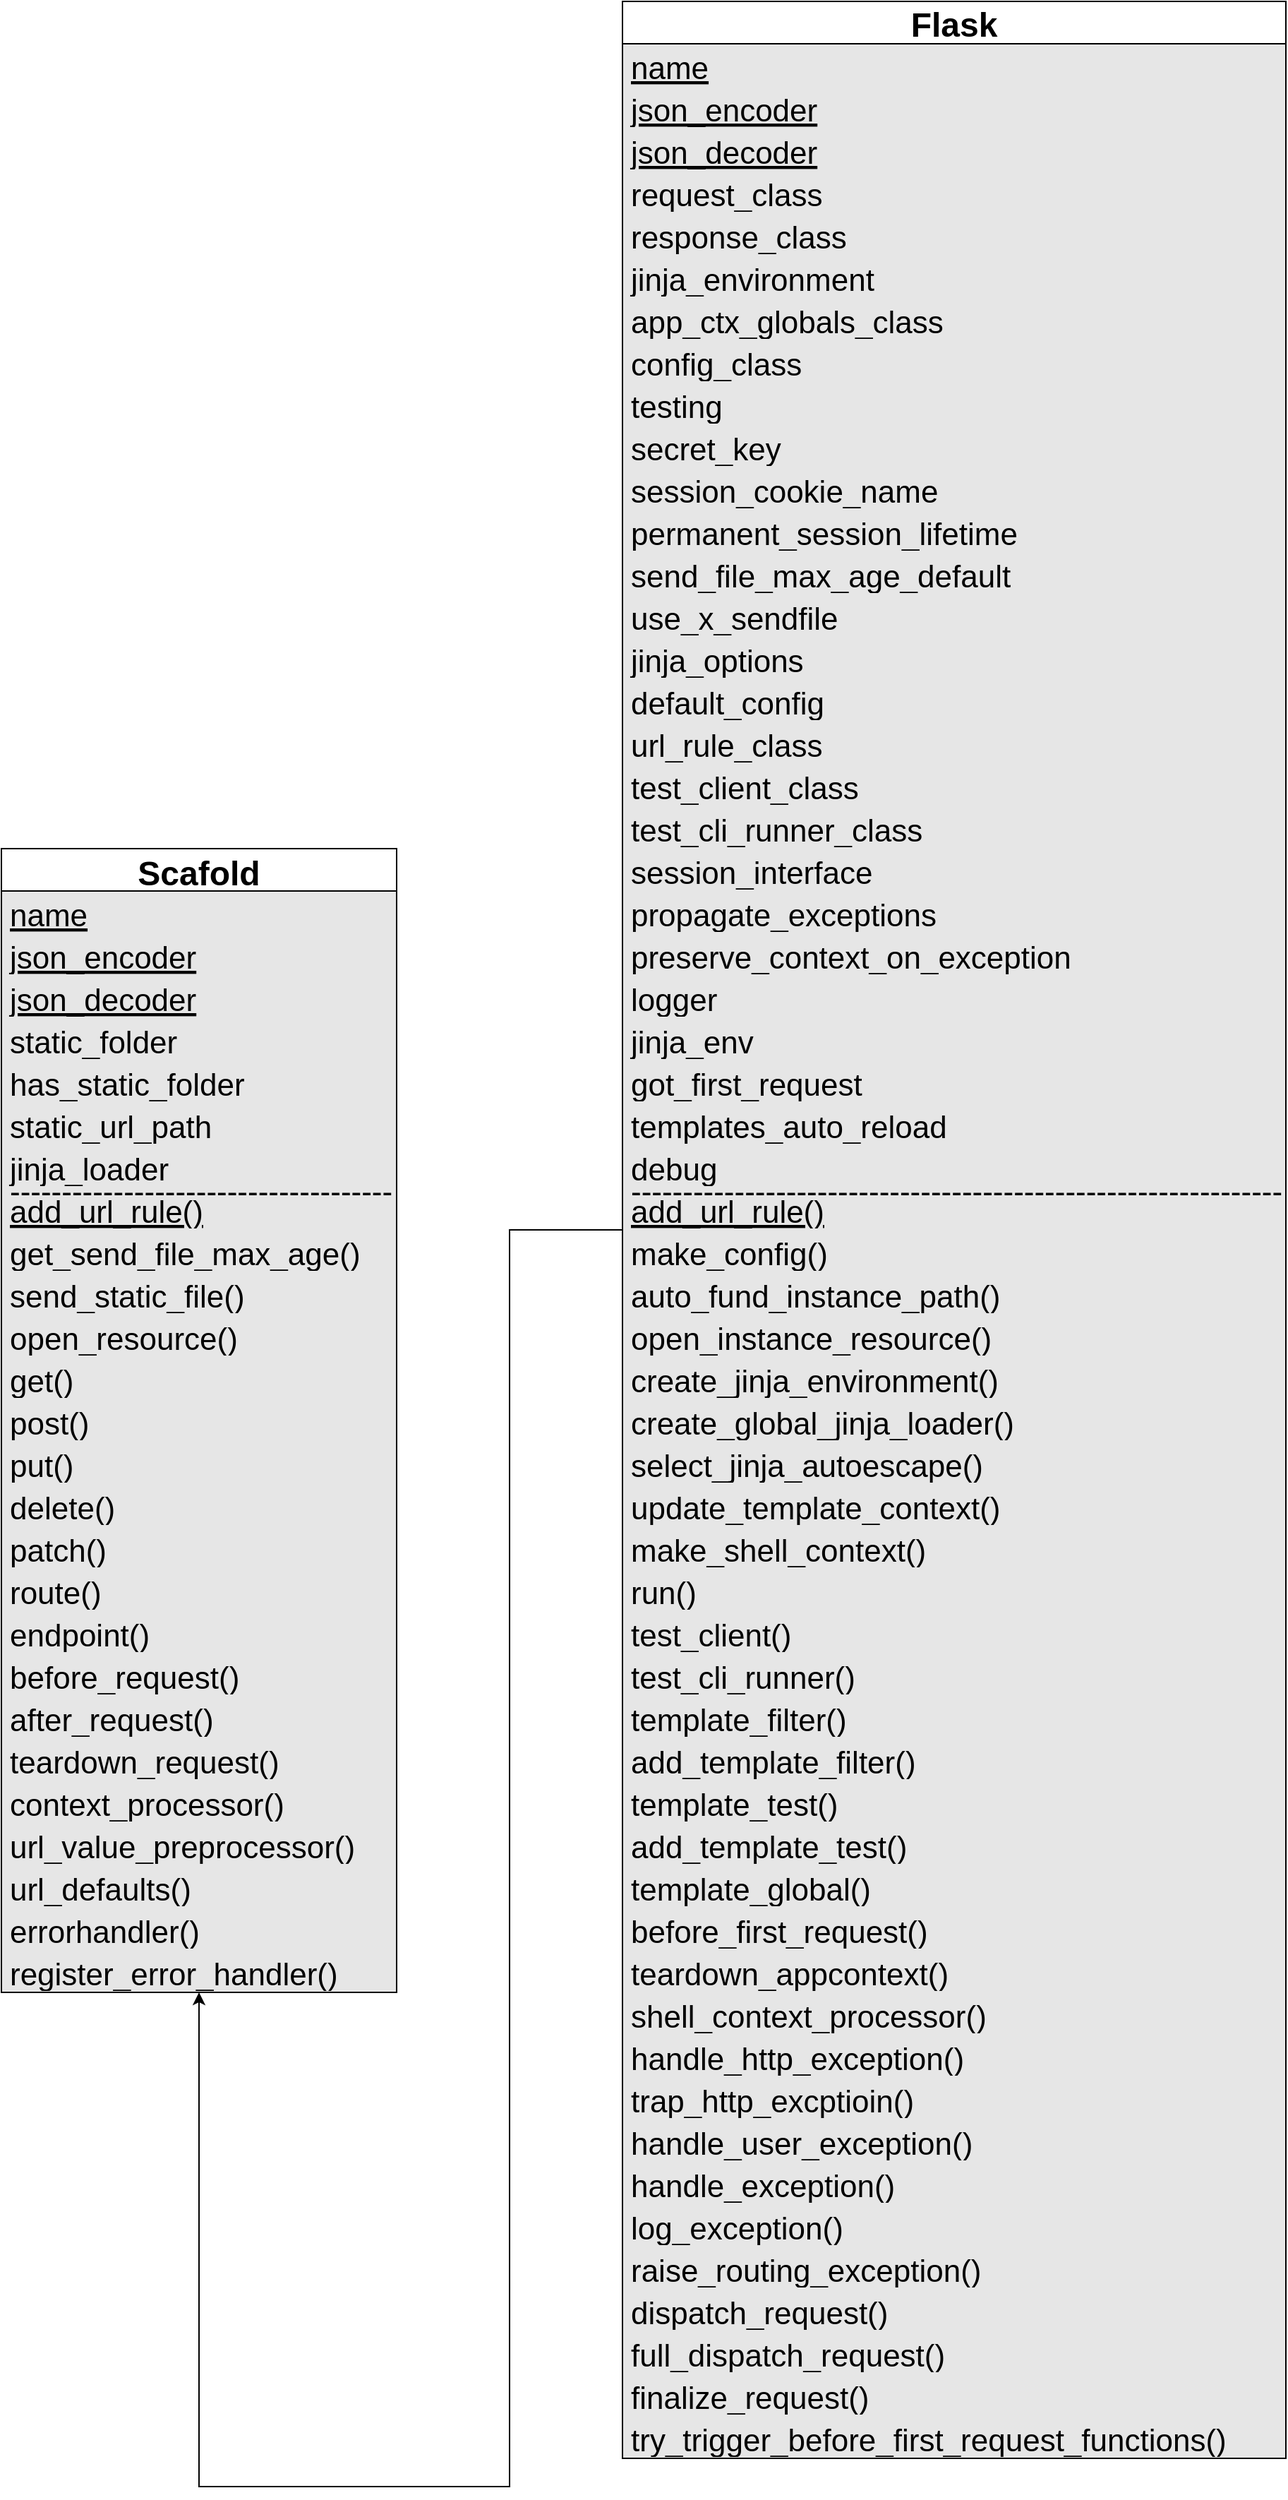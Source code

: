 <mxfile version="20.4.0" type="github">
  <diagram id="aLIfD5e4r8FAHPwstK1r" name="Page-1">
    <mxGraphModel dx="2077" dy="2275" grid="1" gridSize="10" guides="1" tooltips="1" connect="1" arrows="1" fold="1" page="1" pageScale="1" pageWidth="850" pageHeight="1100" math="0" shadow="0">
      <root>
        <mxCell id="0" />
        <mxCell id="1" parent="0" />
        <mxCell id="5jYEiSAaDZzHOvazZetj-46" style="edgeStyle=orthogonalEdgeStyle;rounded=0;orthogonalLoop=1;jettySize=auto;html=1;entryX=0.5;entryY=1;entryDx=0;entryDy=0;" edge="1" parent="1" source="5jYEiSAaDZzHOvazZetj-42" target="5jYEiSAaDZzHOvazZetj-8">
          <mxGeometry relative="1" as="geometry" />
        </mxCell>
        <mxCell id="5jYEiSAaDZzHOvazZetj-8" value="Scafold" style="swimlane;fontStyle=1;childLayout=stackLayout;horizontal=1;startSize=30;horizontalStack=0;resizeParent=1;resizeParentMax=0;resizeLast=0;collapsible=1;marginBottom=0;fillColor=default;swimlaneFillColor=#E6E6E6;strokeColor=default;rounded=0;glass=0;spacing=2;labelBackgroundColor=none;fontSize=24;" vertex="1" parent="1">
          <mxGeometry x="260" y="480" width="280" height="810" as="geometry">
            <mxRectangle x="370" y="220" width="80" height="30" as="alternateBounds" />
          </mxGeometry>
        </mxCell>
        <mxCell id="5jYEiSAaDZzHOvazZetj-9" value="name" style="text;strokeColor=none;fillColor=none;align=left;verticalAlign=middle;spacingLeft=4;spacingRight=4;overflow=hidden;points=[[0,0.5],[1,0.5]];portConstraint=eastwest;rotatable=0;fontStyle=4;noLabel=0;imageHeight=24;labelBackgroundColor=none;fontSize=22;" vertex="1" parent="5jYEiSAaDZzHOvazZetj-8">
          <mxGeometry y="30" width="280" height="30" as="geometry" />
        </mxCell>
        <mxCell id="5jYEiSAaDZzHOvazZetj-12" value="json_encoder" style="text;strokeColor=none;fillColor=none;align=left;verticalAlign=middle;spacingLeft=4;spacingRight=4;overflow=hidden;points=[[0,0.5],[1,0.5]];portConstraint=eastwest;rotatable=0;fontStyle=4;fontSize=22;" vertex="1" parent="5jYEiSAaDZzHOvazZetj-8">
          <mxGeometry y="60" width="280" height="30" as="geometry" />
        </mxCell>
        <mxCell id="5jYEiSAaDZzHOvazZetj-13" value="json_decoder" style="text;strokeColor=none;fillColor=none;align=left;verticalAlign=middle;spacingLeft=4;spacingRight=4;overflow=hidden;points=[[0,0.5],[1,0.5]];portConstraint=eastwest;rotatable=0;fontStyle=4;fontSize=22;" vertex="1" parent="5jYEiSAaDZzHOvazZetj-8">
          <mxGeometry y="90" width="280" height="30" as="geometry" />
        </mxCell>
        <mxCell id="5jYEiSAaDZzHOvazZetj-15" value="static_folder" style="text;strokeColor=none;fillColor=none;align=left;verticalAlign=middle;spacingLeft=4;spacingRight=4;overflow=hidden;points=[[0,0.5],[1,0.5]];portConstraint=eastwest;rotatable=0;fontSize=22;" vertex="1" parent="5jYEiSAaDZzHOvazZetj-8">
          <mxGeometry y="120" width="280" height="30" as="geometry" />
        </mxCell>
        <mxCell id="5jYEiSAaDZzHOvazZetj-16" value="has_static_folder" style="text;strokeColor=none;fillColor=none;align=left;verticalAlign=middle;spacingLeft=4;spacingRight=4;overflow=hidden;points=[[0,0.5],[1,0.5]];portConstraint=eastwest;rotatable=0;fontSize=22;" vertex="1" parent="5jYEiSAaDZzHOvazZetj-8">
          <mxGeometry y="150" width="280" height="30" as="geometry" />
        </mxCell>
        <mxCell id="5jYEiSAaDZzHOvazZetj-17" value="static_url_path" style="text;strokeColor=none;fillColor=none;align=left;verticalAlign=middle;spacingLeft=4;spacingRight=4;overflow=hidden;points=[[0,0.5],[1,0.5]];portConstraint=eastwest;rotatable=0;fontSize=22;" vertex="1" parent="5jYEiSAaDZzHOvazZetj-8">
          <mxGeometry y="180" width="280" height="30" as="geometry" />
        </mxCell>
        <mxCell id="5jYEiSAaDZzHOvazZetj-23" value="jinja_loader" style="text;strokeColor=none;fillColor=none;align=left;verticalAlign=middle;spacingLeft=4;spacingRight=4;overflow=hidden;points=[[0,0.5],[1,0.5]];portConstraint=eastwest;rotatable=0;fontSize=22;" vertex="1" parent="5jYEiSAaDZzHOvazZetj-8">
          <mxGeometry y="210" width="280" height="30" as="geometry" />
        </mxCell>
        <mxCell id="5jYEiSAaDZzHOvazZetj-71" value="-------------------------------------" style="text;strokeColor=none;fillColor=none;align=left;verticalAlign=middle;spacingLeft=4;spacingRight=4;overflow=hidden;points=[[0,0.5],[1,0.5]];portConstraint=eastwest;rotatable=0;fontSize=22;" vertex="1" parent="5jYEiSAaDZzHOvazZetj-8">
          <mxGeometry y="240" width="280" as="geometry" />
        </mxCell>
        <mxCell id="5jYEiSAaDZzHOvazZetj-30" value="add_url_rule()" style="text;strokeColor=none;fillColor=none;align=left;verticalAlign=middle;spacingLeft=4;spacingRight=4;overflow=hidden;points=[[0,0.5],[1,0.5]];portConstraint=eastwest;rotatable=0;fontStyle=4;fontSize=22;" vertex="1" parent="5jYEiSAaDZzHOvazZetj-8">
          <mxGeometry y="240" width="280" height="30" as="geometry" />
        </mxCell>
        <mxCell id="5jYEiSAaDZzHOvazZetj-18" value="get_send_file_max_age()" style="text;strokeColor=none;fillColor=none;align=left;verticalAlign=middle;spacingLeft=4;spacingRight=4;overflow=hidden;points=[[0,0.5],[1,0.5]];portConstraint=eastwest;rotatable=0;fontSize=22;" vertex="1" parent="5jYEiSAaDZzHOvazZetj-8">
          <mxGeometry y="270" width="280" height="30" as="geometry" />
        </mxCell>
        <mxCell id="5jYEiSAaDZzHOvazZetj-21" value="send_static_file()" style="text;strokeColor=none;fillColor=none;align=left;verticalAlign=middle;spacingLeft=4;spacingRight=4;overflow=hidden;points=[[0,0.5],[1,0.5]];portConstraint=eastwest;rotatable=0;fontSize=22;" vertex="1" parent="5jYEiSAaDZzHOvazZetj-8">
          <mxGeometry y="300" width="280" height="30" as="geometry" />
        </mxCell>
        <mxCell id="5jYEiSAaDZzHOvazZetj-22" value="open_resource()" style="text;strokeColor=none;fillColor=none;align=left;verticalAlign=middle;spacingLeft=4;spacingRight=4;overflow=hidden;points=[[0,0.5],[1,0.5]];portConstraint=eastwest;rotatable=0;fontSize=22;" vertex="1" parent="5jYEiSAaDZzHOvazZetj-8">
          <mxGeometry y="330" width="280" height="30" as="geometry" />
        </mxCell>
        <mxCell id="5jYEiSAaDZzHOvazZetj-24" value="get()" style="text;strokeColor=none;fillColor=none;align=left;verticalAlign=middle;spacingLeft=4;spacingRight=4;overflow=hidden;points=[[0,0.5],[1,0.5]];portConstraint=eastwest;rotatable=0;fontSize=22;" vertex="1" parent="5jYEiSAaDZzHOvazZetj-8">
          <mxGeometry y="360" width="280" height="30" as="geometry" />
        </mxCell>
        <mxCell id="5jYEiSAaDZzHOvazZetj-25" value="post()" style="text;strokeColor=none;fillColor=none;align=left;verticalAlign=middle;spacingLeft=4;spacingRight=4;overflow=hidden;points=[[0,0.5],[1,0.5]];portConstraint=eastwest;rotatable=0;fontSize=22;" vertex="1" parent="5jYEiSAaDZzHOvazZetj-8">
          <mxGeometry y="390" width="280" height="30" as="geometry" />
        </mxCell>
        <mxCell id="5jYEiSAaDZzHOvazZetj-26" value="put()" style="text;strokeColor=none;fillColor=none;align=left;verticalAlign=middle;spacingLeft=4;spacingRight=4;overflow=hidden;points=[[0,0.5],[1,0.5]];portConstraint=eastwest;rotatable=0;fontSize=22;" vertex="1" parent="5jYEiSAaDZzHOvazZetj-8">
          <mxGeometry y="420" width="280" height="30" as="geometry" />
        </mxCell>
        <mxCell id="5jYEiSAaDZzHOvazZetj-27" value="delete()" style="text;strokeColor=none;fillColor=none;align=left;verticalAlign=middle;spacingLeft=4;spacingRight=4;overflow=hidden;points=[[0,0.5],[1,0.5]];portConstraint=eastwest;rotatable=0;fontSize=22;" vertex="1" parent="5jYEiSAaDZzHOvazZetj-8">
          <mxGeometry y="450" width="280" height="30" as="geometry" />
        </mxCell>
        <mxCell id="5jYEiSAaDZzHOvazZetj-28" value="patch()" style="text;strokeColor=none;fillColor=none;align=left;verticalAlign=middle;spacingLeft=4;spacingRight=4;overflow=hidden;points=[[0,0.5],[1,0.5]];portConstraint=eastwest;rotatable=0;fontSize=22;" vertex="1" parent="5jYEiSAaDZzHOvazZetj-8">
          <mxGeometry y="480" width="280" height="30" as="geometry" />
        </mxCell>
        <mxCell id="5jYEiSAaDZzHOvazZetj-29" value="route()" style="text;strokeColor=none;fillColor=none;align=left;verticalAlign=middle;spacingLeft=4;spacingRight=4;overflow=hidden;points=[[0,0.5],[1,0.5]];portConstraint=eastwest;rotatable=0;fontSize=22;" vertex="1" parent="5jYEiSAaDZzHOvazZetj-8">
          <mxGeometry y="510" width="280" height="30" as="geometry" />
        </mxCell>
        <mxCell id="5jYEiSAaDZzHOvazZetj-31" value="endpoint()" style="text;strokeColor=none;fillColor=none;align=left;verticalAlign=middle;spacingLeft=4;spacingRight=4;overflow=hidden;points=[[0,0.5],[1,0.5]];portConstraint=eastwest;rotatable=0;fontSize=22;" vertex="1" parent="5jYEiSAaDZzHOvazZetj-8">
          <mxGeometry y="540" width="280" height="30" as="geometry" />
        </mxCell>
        <mxCell id="5jYEiSAaDZzHOvazZetj-32" value="before_request()" style="text;strokeColor=none;fillColor=none;align=left;verticalAlign=middle;spacingLeft=4;spacingRight=4;overflow=hidden;points=[[0,0.5],[1,0.5]];portConstraint=eastwest;rotatable=0;fontSize=22;" vertex="1" parent="5jYEiSAaDZzHOvazZetj-8">
          <mxGeometry y="570" width="280" height="30" as="geometry" />
        </mxCell>
        <mxCell id="5jYEiSAaDZzHOvazZetj-34" value="after_request()" style="text;strokeColor=none;fillColor=none;align=left;verticalAlign=middle;spacingLeft=4;spacingRight=4;overflow=hidden;points=[[0,0.5],[1,0.5]];portConstraint=eastwest;rotatable=0;fontSize=22;" vertex="1" parent="5jYEiSAaDZzHOvazZetj-8">
          <mxGeometry y="600" width="280" height="30" as="geometry" />
        </mxCell>
        <mxCell id="5jYEiSAaDZzHOvazZetj-35" value="teardown_request()" style="text;strokeColor=none;fillColor=none;align=left;verticalAlign=middle;spacingLeft=4;spacingRight=4;overflow=hidden;points=[[0,0.5],[1,0.5]];portConstraint=eastwest;rotatable=0;fontSize=22;" vertex="1" parent="5jYEiSAaDZzHOvazZetj-8">
          <mxGeometry y="630" width="280" height="30" as="geometry" />
        </mxCell>
        <mxCell id="5jYEiSAaDZzHOvazZetj-38" value="context_processor()" style="text;strokeColor=none;fillColor=none;align=left;verticalAlign=middle;spacingLeft=4;spacingRight=4;overflow=hidden;points=[[0,0.5],[1,0.5]];portConstraint=eastwest;rotatable=0;fontSize=22;" vertex="1" parent="5jYEiSAaDZzHOvazZetj-8">
          <mxGeometry y="660" width="280" height="30" as="geometry" />
        </mxCell>
        <mxCell id="5jYEiSAaDZzHOvazZetj-36" value="url_value_preprocessor()" style="text;strokeColor=none;fillColor=none;align=left;verticalAlign=middle;spacingLeft=4;spacingRight=4;overflow=hidden;points=[[0,0.5],[1,0.5]];portConstraint=eastwest;rotatable=0;fontSize=22;" vertex="1" parent="5jYEiSAaDZzHOvazZetj-8">
          <mxGeometry y="690" width="280" height="30" as="geometry" />
        </mxCell>
        <mxCell id="5jYEiSAaDZzHOvazZetj-37" value="url_defaults()" style="text;strokeColor=none;fillColor=none;align=left;verticalAlign=middle;spacingLeft=4;spacingRight=4;overflow=hidden;points=[[0,0.5],[1,0.5]];portConstraint=eastwest;rotatable=0;fontSize=22;" vertex="1" parent="5jYEiSAaDZzHOvazZetj-8">
          <mxGeometry y="720" width="280" height="30" as="geometry" />
        </mxCell>
        <mxCell id="5jYEiSAaDZzHOvazZetj-39" value="errorhandler()" style="text;strokeColor=none;fillColor=none;align=left;verticalAlign=middle;spacingLeft=4;spacingRight=4;overflow=hidden;points=[[0,0.5],[1,0.5]];portConstraint=eastwest;rotatable=0;fontSize=22;" vertex="1" parent="5jYEiSAaDZzHOvazZetj-8">
          <mxGeometry y="750" width="280" height="30" as="geometry" />
        </mxCell>
        <mxCell id="5jYEiSAaDZzHOvazZetj-40" value="register_error_handler()" style="text;strokeColor=none;fillColor=none;align=left;verticalAlign=middle;spacingLeft=4;spacingRight=4;overflow=hidden;points=[[0,0.5],[1,0.5]];portConstraint=eastwest;rotatable=0;fontSize=22;" vertex="1" parent="5jYEiSAaDZzHOvazZetj-8">
          <mxGeometry y="780" width="280" height="30" as="geometry" />
        </mxCell>
        <mxCell id="5jYEiSAaDZzHOvazZetj-42" value="Flask" style="swimlane;fontStyle=1;childLayout=stackLayout;horizontal=1;startSize=30;horizontalStack=0;resizeParent=1;resizeParentMax=0;resizeLast=0;collapsible=1;marginBottom=0;fillColor=default;swimlaneFillColor=#E6E6E6;labelBackgroundColor=none;fontSize=24;verticalAlign=bottom;" vertex="1" parent="1">
          <mxGeometry x="700" y="-120" width="470" height="1740" as="geometry">
            <mxRectangle x="700" y="-120" width="70" height="30" as="alternateBounds" />
          </mxGeometry>
        </mxCell>
        <mxCell id="5jYEiSAaDZzHOvazZetj-64" value="name" style="text;strokeColor=none;fillColor=none;align=left;verticalAlign=middle;spacingLeft=4;spacingRight=4;overflow=hidden;points=[[0,0.5],[1,0.5]];portConstraint=eastwest;rotatable=0;fontStyle=4;fontSize=22;" vertex="1" parent="5jYEiSAaDZzHOvazZetj-42">
          <mxGeometry y="30" width="470" height="30" as="geometry" />
        </mxCell>
        <mxCell id="5jYEiSAaDZzHOvazZetj-56" value="json_encoder" style="text;strokeColor=none;fillColor=none;align=left;verticalAlign=middle;spacingLeft=4;spacingRight=4;overflow=hidden;points=[[0,0.5],[1,0.5]];portConstraint=eastwest;rotatable=0;fontStyle=4;fontSize=22;" vertex="1" parent="5jYEiSAaDZzHOvazZetj-42">
          <mxGeometry y="60" width="470" height="30" as="geometry" />
        </mxCell>
        <mxCell id="5jYEiSAaDZzHOvazZetj-57" value="json_decoder" style="text;strokeColor=none;fillColor=none;align=left;verticalAlign=middle;spacingLeft=4;spacingRight=4;overflow=hidden;points=[[0,0.5],[1,0.5]];portConstraint=eastwest;rotatable=0;fontStyle=4;fontSize=22;" vertex="1" parent="5jYEiSAaDZzHOvazZetj-42">
          <mxGeometry y="90" width="470" height="30" as="geometry" />
        </mxCell>
        <mxCell id="5jYEiSAaDZzHOvazZetj-44" value="request_class    " style="text;strokeColor=none;fillColor=none;align=left;verticalAlign=middle;spacingLeft=4;spacingRight=4;overflow=hidden;points=[[0,0.5],[1,0.5]];portConstraint=eastwest;rotatable=0;fontSize=22;" vertex="1" parent="5jYEiSAaDZzHOvazZetj-42">
          <mxGeometry y="120" width="470" height="30" as="geometry" />
        </mxCell>
        <mxCell id="5jYEiSAaDZzHOvazZetj-45" value="response_class" style="text;strokeColor=none;fillColor=none;align=left;verticalAlign=middle;spacingLeft=4;spacingRight=4;overflow=hidden;points=[[0,0.5],[1,0.5]];portConstraint=eastwest;rotatable=0;fontSize=22;" vertex="1" parent="5jYEiSAaDZzHOvazZetj-42">
          <mxGeometry y="150" width="470" height="30" as="geometry" />
        </mxCell>
        <mxCell id="5jYEiSAaDZzHOvazZetj-47" value="jinja_environment" style="text;strokeColor=none;fillColor=none;align=left;verticalAlign=middle;spacingLeft=4;spacingRight=4;overflow=hidden;points=[[0,0.5],[1,0.5]];portConstraint=eastwest;rotatable=0;fontSize=22;" vertex="1" parent="5jYEiSAaDZzHOvazZetj-42">
          <mxGeometry y="180" width="470" height="30" as="geometry" />
        </mxCell>
        <mxCell id="5jYEiSAaDZzHOvazZetj-48" value="app_ctx_globals_class" style="text;strokeColor=none;fillColor=none;align=left;verticalAlign=middle;spacingLeft=4;spacingRight=4;overflow=hidden;points=[[0,0.5],[1,0.5]];portConstraint=eastwest;rotatable=0;fontSize=22;" vertex="1" parent="5jYEiSAaDZzHOvazZetj-42">
          <mxGeometry y="210" width="470" height="30" as="geometry" />
        </mxCell>
        <mxCell id="5jYEiSAaDZzHOvazZetj-49" value="config_class" style="text;strokeColor=none;fillColor=none;align=left;verticalAlign=middle;spacingLeft=4;spacingRight=4;overflow=hidden;points=[[0,0.5],[1,0.5]];portConstraint=eastwest;rotatable=0;fontSize=22;" vertex="1" parent="5jYEiSAaDZzHOvazZetj-42">
          <mxGeometry y="240" width="470" height="30" as="geometry" />
        </mxCell>
        <mxCell id="5jYEiSAaDZzHOvazZetj-50" value="testing" style="text;strokeColor=none;fillColor=none;align=left;verticalAlign=middle;spacingLeft=4;spacingRight=4;overflow=hidden;points=[[0,0.5],[1,0.5]];portConstraint=eastwest;rotatable=0;fontSize=22;" vertex="1" parent="5jYEiSAaDZzHOvazZetj-42">
          <mxGeometry y="270" width="470" height="30" as="geometry" />
        </mxCell>
        <mxCell id="5jYEiSAaDZzHOvazZetj-51" value="secret_key" style="text;strokeColor=none;fillColor=none;align=left;verticalAlign=middle;spacingLeft=4;spacingRight=4;overflow=hidden;points=[[0,0.5],[1,0.5]];portConstraint=eastwest;rotatable=0;fontSize=22;" vertex="1" parent="5jYEiSAaDZzHOvazZetj-42">
          <mxGeometry y="300" width="470" height="30" as="geometry" />
        </mxCell>
        <mxCell id="5jYEiSAaDZzHOvazZetj-52" value="session_cookie_name" style="text;strokeColor=none;fillColor=none;align=left;verticalAlign=middle;spacingLeft=4;spacingRight=4;overflow=hidden;points=[[0,0.5],[1,0.5]];portConstraint=eastwest;rotatable=0;fontSize=22;" vertex="1" parent="5jYEiSAaDZzHOvazZetj-42">
          <mxGeometry y="330" width="470" height="30" as="geometry" />
        </mxCell>
        <mxCell id="5jYEiSAaDZzHOvazZetj-53" value="permanent_session_lifetime" style="text;strokeColor=none;fillColor=none;align=left;verticalAlign=middle;spacingLeft=4;spacingRight=4;overflow=hidden;points=[[0,0.5],[1,0.5]];portConstraint=eastwest;rotatable=0;fontSize=22;" vertex="1" parent="5jYEiSAaDZzHOvazZetj-42">
          <mxGeometry y="360" width="470" height="30" as="geometry" />
        </mxCell>
        <mxCell id="5jYEiSAaDZzHOvazZetj-54" value="send_file_max_age_default" style="text;strokeColor=none;fillColor=none;align=left;verticalAlign=middle;spacingLeft=4;spacingRight=4;overflow=hidden;points=[[0,0.5],[1,0.5]];portConstraint=eastwest;rotatable=0;fontSize=22;" vertex="1" parent="5jYEiSAaDZzHOvazZetj-42">
          <mxGeometry y="390" width="470" height="30" as="geometry" />
        </mxCell>
        <mxCell id="5jYEiSAaDZzHOvazZetj-55" value="use_x_sendfile" style="text;strokeColor=none;fillColor=none;align=left;verticalAlign=middle;spacingLeft=4;spacingRight=4;overflow=hidden;points=[[0,0.5],[1,0.5]];portConstraint=eastwest;rotatable=0;fontSize=22;" vertex="1" parent="5jYEiSAaDZzHOvazZetj-42">
          <mxGeometry y="420" width="470" height="30" as="geometry" />
        </mxCell>
        <mxCell id="5jYEiSAaDZzHOvazZetj-58" value="jinja_options" style="text;strokeColor=none;fillColor=none;align=left;verticalAlign=middle;spacingLeft=4;spacingRight=4;overflow=hidden;points=[[0,0.5],[1,0.5]];portConstraint=eastwest;rotatable=0;fontSize=22;" vertex="1" parent="5jYEiSAaDZzHOvazZetj-42">
          <mxGeometry y="450" width="470" height="30" as="geometry" />
        </mxCell>
        <mxCell id="5jYEiSAaDZzHOvazZetj-59" value="default_config" style="text;strokeColor=none;fillColor=none;align=left;verticalAlign=middle;spacingLeft=4;spacingRight=4;overflow=hidden;points=[[0,0.5],[1,0.5]];portConstraint=eastwest;rotatable=0;fontSize=22;" vertex="1" parent="5jYEiSAaDZzHOvazZetj-42">
          <mxGeometry y="480" width="470" height="30" as="geometry" />
        </mxCell>
        <mxCell id="5jYEiSAaDZzHOvazZetj-60" value="url_rule_class" style="text;strokeColor=none;fillColor=none;align=left;verticalAlign=middle;spacingLeft=4;spacingRight=4;overflow=hidden;points=[[0,0.5],[1,0.5]];portConstraint=eastwest;rotatable=0;fontSize=22;" vertex="1" parent="5jYEiSAaDZzHOvazZetj-42">
          <mxGeometry y="510" width="470" height="30" as="geometry" />
        </mxCell>
        <mxCell id="5jYEiSAaDZzHOvazZetj-61" value="test_client_class" style="text;strokeColor=none;fillColor=none;align=left;verticalAlign=middle;spacingLeft=4;spacingRight=4;overflow=hidden;points=[[0,0.5],[1,0.5]];portConstraint=eastwest;rotatable=0;fontSize=22;" vertex="1" parent="5jYEiSAaDZzHOvazZetj-42">
          <mxGeometry y="540" width="470" height="30" as="geometry" />
        </mxCell>
        <mxCell id="5jYEiSAaDZzHOvazZetj-62" value="test_cli_runner_class" style="text;strokeColor=none;fillColor=none;align=left;verticalAlign=middle;spacingLeft=4;spacingRight=4;overflow=hidden;points=[[0,0.5],[1,0.5]];portConstraint=eastwest;rotatable=0;fontSize=22;" vertex="1" parent="5jYEiSAaDZzHOvazZetj-42">
          <mxGeometry y="570" width="470" height="30" as="geometry" />
        </mxCell>
        <mxCell id="5jYEiSAaDZzHOvazZetj-63" value="session_interface" style="text;strokeColor=none;fillColor=none;align=left;verticalAlign=middle;spacingLeft=4;spacingRight=4;overflow=hidden;points=[[0,0.5],[1,0.5]];portConstraint=eastwest;rotatable=0;fontSize=22;" vertex="1" parent="5jYEiSAaDZzHOvazZetj-42">
          <mxGeometry y="600" width="470" height="30" as="geometry" />
        </mxCell>
        <mxCell id="5jYEiSAaDZzHOvazZetj-65" value="propagate_exceptions" style="text;strokeColor=none;fillColor=none;align=left;verticalAlign=middle;spacingLeft=4;spacingRight=4;overflow=hidden;points=[[0,0.5],[1,0.5]];portConstraint=eastwest;rotatable=0;fontSize=22;" vertex="1" parent="5jYEiSAaDZzHOvazZetj-42">
          <mxGeometry y="630" width="470" height="30" as="geometry" />
        </mxCell>
        <mxCell id="5jYEiSAaDZzHOvazZetj-66" value="preserve_context_on_exception" style="text;strokeColor=none;fillColor=none;align=left;verticalAlign=middle;spacingLeft=4;spacingRight=4;overflow=hidden;points=[[0,0.5],[1,0.5]];portConstraint=eastwest;rotatable=0;fontSize=22;" vertex="1" parent="5jYEiSAaDZzHOvazZetj-42">
          <mxGeometry y="660" width="470" height="30" as="geometry" />
        </mxCell>
        <mxCell id="5jYEiSAaDZzHOvazZetj-68" value="logger    " style="text;strokeColor=none;fillColor=none;align=left;verticalAlign=middle;spacingLeft=4;spacingRight=4;overflow=hidden;points=[[0,0.5],[1,0.5]];portConstraint=eastwest;rotatable=0;fontSize=22;" vertex="1" parent="5jYEiSAaDZzHOvazZetj-42">
          <mxGeometry y="690" width="470" height="30" as="geometry" />
        </mxCell>
        <mxCell id="5jYEiSAaDZzHOvazZetj-67" value="jinja_env" style="text;strokeColor=none;fillColor=none;align=left;verticalAlign=middle;spacingLeft=4;spacingRight=4;overflow=hidden;points=[[0,0.5],[1,0.5]];portConstraint=eastwest;rotatable=0;fontSize=22;" vertex="1" parent="5jYEiSAaDZzHOvazZetj-42">
          <mxGeometry y="720" width="470" height="30" as="geometry" />
        </mxCell>
        <mxCell id="5jYEiSAaDZzHOvazZetj-69" value="got_first_request" style="text;strokeColor=none;fillColor=none;align=left;verticalAlign=middle;spacingLeft=4;spacingRight=4;overflow=hidden;points=[[0,0.5],[1,0.5]];portConstraint=eastwest;rotatable=0;fontSize=22;" vertex="1" parent="5jYEiSAaDZzHOvazZetj-42">
          <mxGeometry y="750" width="470" height="30" as="geometry" />
        </mxCell>
        <mxCell id="5jYEiSAaDZzHOvazZetj-76" value="templates_auto_reload    " style="text;strokeColor=none;fillColor=none;align=left;verticalAlign=middle;spacingLeft=4;spacingRight=4;overflow=hidden;points=[[0,0.5],[1,0.5]];portConstraint=eastwest;rotatable=0;fontSize=22;" vertex="1" parent="5jYEiSAaDZzHOvazZetj-42">
          <mxGeometry y="780" width="470" height="30" as="geometry" />
        </mxCell>
        <mxCell id="5jYEiSAaDZzHOvazZetj-81" value="debug" style="text;strokeColor=none;fillColor=none;align=left;verticalAlign=middle;spacingLeft=4;spacingRight=4;overflow=hidden;points=[[0,0.5],[1,0.5]];portConstraint=eastwest;rotatable=0;fontSize=22;" vertex="1" parent="5jYEiSAaDZzHOvazZetj-42">
          <mxGeometry y="810" width="470" height="30" as="geometry" />
        </mxCell>
        <mxCell id="5jYEiSAaDZzHOvazZetj-72" value="---------------------------------------------------------------" style="text;strokeColor=none;fillColor=none;align=left;verticalAlign=middle;spacingLeft=4;spacingRight=4;overflow=hidden;points=[[0,0.5],[1,0.5]];portConstraint=eastwest;rotatable=0;rounded=0;labelBackgroundColor=none;fontSize=22;" vertex="1" parent="5jYEiSAaDZzHOvazZetj-42">
          <mxGeometry y="840" width="470" as="geometry" />
        </mxCell>
        <mxCell id="5jYEiSAaDZzHOvazZetj-85" value="add_url_rule()" style="text;strokeColor=none;fillColor=none;align=left;verticalAlign=middle;spacingLeft=4;spacingRight=4;overflow=hidden;points=[[0,0.5],[1,0.5]];portConstraint=eastwest;rotatable=0;fontStyle=4;fontSize=22;" vertex="1" parent="5jYEiSAaDZzHOvazZetj-42">
          <mxGeometry y="840" width="470" height="30" as="geometry" />
        </mxCell>
        <mxCell id="5jYEiSAaDZzHOvazZetj-70" value="make_config()" style="text;strokeColor=none;fillColor=none;align=left;verticalAlign=middle;spacingLeft=4;spacingRight=4;overflow=hidden;points=[[0,0.5],[1,0.5]];portConstraint=eastwest;rotatable=0;fontSize=22;" vertex="1" parent="5jYEiSAaDZzHOvazZetj-42">
          <mxGeometry y="870" width="470" height="30" as="geometry" />
        </mxCell>
        <mxCell id="5jYEiSAaDZzHOvazZetj-73" value="auto_fund_instance_path()" style="text;strokeColor=none;fillColor=none;align=left;verticalAlign=middle;spacingLeft=4;spacingRight=4;overflow=hidden;points=[[0,0.5],[1,0.5]];portConstraint=eastwest;rotatable=0;fontSize=22;" vertex="1" parent="5jYEiSAaDZzHOvazZetj-42">
          <mxGeometry y="900" width="470" height="30" as="geometry" />
        </mxCell>
        <mxCell id="5jYEiSAaDZzHOvazZetj-74" value="open_instance_resource()" style="text;strokeColor=none;fillColor=none;align=left;verticalAlign=middle;spacingLeft=4;spacingRight=4;overflow=hidden;points=[[0,0.5],[1,0.5]];portConstraint=eastwest;rotatable=0;fontSize=22;" vertex="1" parent="5jYEiSAaDZzHOvazZetj-42">
          <mxGeometry y="930" width="470" height="30" as="geometry" />
        </mxCell>
        <mxCell id="5jYEiSAaDZzHOvazZetj-75" value="create_jinja_environment()" style="text;strokeColor=none;fillColor=none;align=left;verticalAlign=middle;spacingLeft=4;spacingRight=4;overflow=hidden;points=[[0,0.5],[1,0.5]];portConstraint=eastwest;rotatable=0;fontSize=22;" vertex="1" parent="5jYEiSAaDZzHOvazZetj-42">
          <mxGeometry y="960" width="470" height="30" as="geometry" />
        </mxCell>
        <mxCell id="5jYEiSAaDZzHOvazZetj-77" value="create_global_jinja_loader()" style="text;strokeColor=none;fillColor=none;align=left;verticalAlign=middle;spacingLeft=4;spacingRight=4;overflow=hidden;points=[[0,0.5],[1,0.5]];portConstraint=eastwest;rotatable=0;fontSize=22;" vertex="1" parent="5jYEiSAaDZzHOvazZetj-42">
          <mxGeometry y="990" width="470" height="30" as="geometry" />
        </mxCell>
        <mxCell id="5jYEiSAaDZzHOvazZetj-78" value="select_jinja_autoescape()" style="text;strokeColor=none;fillColor=none;align=left;verticalAlign=middle;spacingLeft=4;spacingRight=4;overflow=hidden;points=[[0,0.5],[1,0.5]];portConstraint=eastwest;rotatable=0;fontSize=22;" vertex="1" parent="5jYEiSAaDZzHOvazZetj-42">
          <mxGeometry y="1020" width="470" height="30" as="geometry" />
        </mxCell>
        <mxCell id="5jYEiSAaDZzHOvazZetj-79" value="update_template_context()" style="text;strokeColor=none;fillColor=none;align=left;verticalAlign=middle;spacingLeft=4;spacingRight=4;overflow=hidden;points=[[0,0.5],[1,0.5]];portConstraint=eastwest;rotatable=0;fontSize=22;" vertex="1" parent="5jYEiSAaDZzHOvazZetj-42">
          <mxGeometry y="1050" width="470" height="30" as="geometry" />
        </mxCell>
        <mxCell id="5jYEiSAaDZzHOvazZetj-80" value="make_shell_context()" style="text;strokeColor=none;fillColor=none;align=left;verticalAlign=middle;spacingLeft=4;spacingRight=4;overflow=hidden;points=[[0,0.5],[1,0.5]];portConstraint=eastwest;rotatable=0;fontSize=22;" vertex="1" parent="5jYEiSAaDZzHOvazZetj-42">
          <mxGeometry y="1080" width="470" height="30" as="geometry" />
        </mxCell>
        <mxCell id="5jYEiSAaDZzHOvazZetj-82" value="run()" style="text;strokeColor=none;fillColor=none;align=left;verticalAlign=middle;spacingLeft=4;spacingRight=4;overflow=hidden;points=[[0,0.5],[1,0.5]];portConstraint=eastwest;rotatable=0;fontSize=22;" vertex="1" parent="5jYEiSAaDZzHOvazZetj-42">
          <mxGeometry y="1110" width="470" height="30" as="geometry" />
        </mxCell>
        <mxCell id="5jYEiSAaDZzHOvazZetj-83" value="test_client()" style="text;strokeColor=none;fillColor=none;align=left;verticalAlign=middle;spacingLeft=4;spacingRight=4;overflow=hidden;points=[[0,0.5],[1,0.5]];portConstraint=eastwest;rotatable=0;fontSize=22;" vertex="1" parent="5jYEiSAaDZzHOvazZetj-42">
          <mxGeometry y="1140" width="470" height="30" as="geometry" />
        </mxCell>
        <mxCell id="5jYEiSAaDZzHOvazZetj-84" value="test_cli_runner()" style="text;strokeColor=none;fillColor=none;align=left;verticalAlign=middle;spacingLeft=4;spacingRight=4;overflow=hidden;points=[[0,0.5],[1,0.5]];portConstraint=eastwest;rotatable=0;fontSize=22;" vertex="1" parent="5jYEiSAaDZzHOvazZetj-42">
          <mxGeometry y="1170" width="470" height="30" as="geometry" />
        </mxCell>
        <mxCell id="5jYEiSAaDZzHOvazZetj-86" value="template_filter()" style="text;strokeColor=none;fillColor=none;align=left;verticalAlign=middle;spacingLeft=4;spacingRight=4;overflow=hidden;points=[[0,0.5],[1,0.5]];portConstraint=eastwest;rotatable=0;fontSize=22;" vertex="1" parent="5jYEiSAaDZzHOvazZetj-42">
          <mxGeometry y="1200" width="470" height="30" as="geometry" />
        </mxCell>
        <mxCell id="5jYEiSAaDZzHOvazZetj-87" value="add_template_filter()" style="text;strokeColor=none;fillColor=none;align=left;verticalAlign=middle;spacingLeft=4;spacingRight=4;overflow=hidden;points=[[0,0.5],[1,0.5]];portConstraint=eastwest;rotatable=0;fontSize=22;" vertex="1" parent="5jYEiSAaDZzHOvazZetj-42">
          <mxGeometry y="1230" width="470" height="30" as="geometry" />
        </mxCell>
        <mxCell id="5jYEiSAaDZzHOvazZetj-88" value="template_test()" style="text;strokeColor=none;fillColor=none;align=left;verticalAlign=middle;spacingLeft=4;spacingRight=4;overflow=hidden;points=[[0,0.5],[1,0.5]];portConstraint=eastwest;rotatable=0;fontSize=22;" vertex="1" parent="5jYEiSAaDZzHOvazZetj-42">
          <mxGeometry y="1260" width="470" height="30" as="geometry" />
        </mxCell>
        <mxCell id="5jYEiSAaDZzHOvazZetj-89" value="add_template_test()" style="text;strokeColor=none;fillColor=none;align=left;verticalAlign=middle;spacingLeft=4;spacingRight=4;overflow=hidden;points=[[0,0.5],[1,0.5]];portConstraint=eastwest;rotatable=0;fontSize=22;" vertex="1" parent="5jYEiSAaDZzHOvazZetj-42">
          <mxGeometry y="1290" width="470" height="30" as="geometry" />
        </mxCell>
        <mxCell id="5jYEiSAaDZzHOvazZetj-90" value="template_global()" style="text;strokeColor=none;fillColor=none;align=left;verticalAlign=middle;spacingLeft=4;spacingRight=4;overflow=hidden;points=[[0,0.5],[1,0.5]];portConstraint=eastwest;rotatable=0;fontSize=22;" vertex="1" parent="5jYEiSAaDZzHOvazZetj-42">
          <mxGeometry y="1320" width="470" height="30" as="geometry" />
        </mxCell>
        <mxCell id="5jYEiSAaDZzHOvazZetj-91" value="before_first_request()" style="text;strokeColor=none;fillColor=none;align=left;verticalAlign=middle;spacingLeft=4;spacingRight=4;overflow=hidden;points=[[0,0.5],[1,0.5]];portConstraint=eastwest;rotatable=0;fontSize=22;" vertex="1" parent="5jYEiSAaDZzHOvazZetj-42">
          <mxGeometry y="1350" width="470" height="30" as="geometry" />
        </mxCell>
        <mxCell id="5jYEiSAaDZzHOvazZetj-92" value="teardown_appcontext()" style="text;strokeColor=none;fillColor=none;align=left;verticalAlign=middle;spacingLeft=4;spacingRight=4;overflow=hidden;points=[[0,0.5],[1,0.5]];portConstraint=eastwest;rotatable=0;fontSize=22;" vertex="1" parent="5jYEiSAaDZzHOvazZetj-42">
          <mxGeometry y="1380" width="470" height="30" as="geometry" />
        </mxCell>
        <mxCell id="5jYEiSAaDZzHOvazZetj-93" value="shell_context_processor()" style="text;strokeColor=none;fillColor=none;align=left;verticalAlign=middle;spacingLeft=4;spacingRight=4;overflow=hidden;points=[[0,0.5],[1,0.5]];portConstraint=eastwest;rotatable=0;fontSize=22;" vertex="1" parent="5jYEiSAaDZzHOvazZetj-42">
          <mxGeometry y="1410" width="470" height="30" as="geometry" />
        </mxCell>
        <mxCell id="5jYEiSAaDZzHOvazZetj-94" value="handle_http_exception()" style="text;strokeColor=none;fillColor=none;align=left;verticalAlign=middle;spacingLeft=4;spacingRight=4;overflow=hidden;points=[[0,0.5],[1,0.5]];portConstraint=eastwest;rotatable=0;fontSize=22;" vertex="1" parent="5jYEiSAaDZzHOvazZetj-42">
          <mxGeometry y="1440" width="470" height="30" as="geometry" />
        </mxCell>
        <mxCell id="5jYEiSAaDZzHOvazZetj-95" value="trap_http_excptioin()" style="text;strokeColor=none;fillColor=none;align=left;verticalAlign=middle;spacingLeft=4;spacingRight=4;overflow=hidden;points=[[0,0.5],[1,0.5]];portConstraint=eastwest;rotatable=0;fontSize=22;" vertex="1" parent="5jYEiSAaDZzHOvazZetj-42">
          <mxGeometry y="1470" width="470" height="30" as="geometry" />
        </mxCell>
        <mxCell id="5jYEiSAaDZzHOvazZetj-96" value="handle_user_exception()" style="text;strokeColor=none;fillColor=none;align=left;verticalAlign=middle;spacingLeft=4;spacingRight=4;overflow=hidden;points=[[0,0.5],[1,0.5]];portConstraint=eastwest;rotatable=0;fontSize=22;" vertex="1" parent="5jYEiSAaDZzHOvazZetj-42">
          <mxGeometry y="1500" width="470" height="30" as="geometry" />
        </mxCell>
        <mxCell id="5jYEiSAaDZzHOvazZetj-97" value="handle_exception()" style="text;strokeColor=none;fillColor=none;align=left;verticalAlign=middle;spacingLeft=4;spacingRight=4;overflow=hidden;points=[[0,0.5],[1,0.5]];portConstraint=eastwest;rotatable=0;fontSize=22;" vertex="1" parent="5jYEiSAaDZzHOvazZetj-42">
          <mxGeometry y="1530" width="470" height="30" as="geometry" />
        </mxCell>
        <mxCell id="5jYEiSAaDZzHOvazZetj-98" value="log_exception()" style="text;strokeColor=none;fillColor=none;align=left;verticalAlign=middle;spacingLeft=4;spacingRight=4;overflow=hidden;points=[[0,0.5],[1,0.5]];portConstraint=eastwest;rotatable=0;fontSize=22;" vertex="1" parent="5jYEiSAaDZzHOvazZetj-42">
          <mxGeometry y="1560" width="470" height="30" as="geometry" />
        </mxCell>
        <mxCell id="5jYEiSAaDZzHOvazZetj-99" value="raise_routing_exception()" style="text;strokeColor=none;fillColor=none;align=left;verticalAlign=middle;spacingLeft=4;spacingRight=4;overflow=hidden;points=[[0,0.5],[1,0.5]];portConstraint=eastwest;rotatable=0;fontSize=22;" vertex="1" parent="5jYEiSAaDZzHOvazZetj-42">
          <mxGeometry y="1590" width="470" height="30" as="geometry" />
        </mxCell>
        <mxCell id="5jYEiSAaDZzHOvazZetj-100" value="dispatch_request()" style="text;strokeColor=none;fillColor=none;align=left;verticalAlign=middle;spacingLeft=4;spacingRight=4;overflow=hidden;points=[[0,0.5],[1,0.5]];portConstraint=eastwest;rotatable=0;fontSize=22;" vertex="1" parent="5jYEiSAaDZzHOvazZetj-42">
          <mxGeometry y="1620" width="470" height="30" as="geometry" />
        </mxCell>
        <mxCell id="5jYEiSAaDZzHOvazZetj-101" value="full_dispatch_request()" style="text;strokeColor=none;fillColor=none;align=left;verticalAlign=middle;spacingLeft=4;spacingRight=4;overflow=hidden;points=[[0,0.5],[1,0.5]];portConstraint=eastwest;rotatable=0;fontSize=22;" vertex="1" parent="5jYEiSAaDZzHOvazZetj-42">
          <mxGeometry y="1650" width="470" height="30" as="geometry" />
        </mxCell>
        <mxCell id="5jYEiSAaDZzHOvazZetj-102" value="finalize_request()" style="text;strokeColor=none;fillColor=none;align=left;verticalAlign=middle;spacingLeft=4;spacingRight=4;overflow=hidden;points=[[0,0.5],[1,0.5]];portConstraint=eastwest;rotatable=0;fontSize=22;" vertex="1" parent="5jYEiSAaDZzHOvazZetj-42">
          <mxGeometry y="1680" width="470" height="30" as="geometry" />
        </mxCell>
        <mxCell id="5jYEiSAaDZzHOvazZetj-103" value="try_trigger_before_first_request_functions()" style="text;strokeColor=none;fillColor=none;align=left;verticalAlign=middle;spacingLeft=4;spacingRight=4;overflow=hidden;points=[[0,0.5],[1,0.5]];portConstraint=eastwest;rotatable=0;fontSize=22;" vertex="1" parent="5jYEiSAaDZzHOvazZetj-42">
          <mxGeometry y="1710" width="470" height="30" as="geometry" />
        </mxCell>
      </root>
    </mxGraphModel>
  </diagram>
</mxfile>
